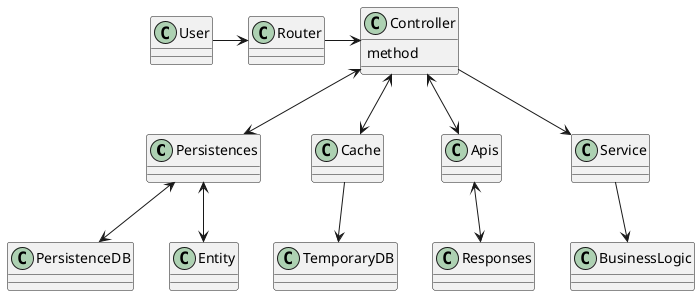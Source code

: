@startuml

class Persistences
class Cache
class PersistenceDB
class TemporaryDB
class User
class Apis
class Responses
class Entity
class Router
class Service
class Controller {
    method
}
class BusinessLogic

User -> Router
Router -> Controller

Controller <--> Persistences
Controller --> Service
Controller <--> Cache
Controller <--> Apis
Apis <--> Responses

Persistences <--> Entity
Persistences <--> PersistenceDB
Cache --> TemporaryDB

Service --> BusinessLogic

@enduml